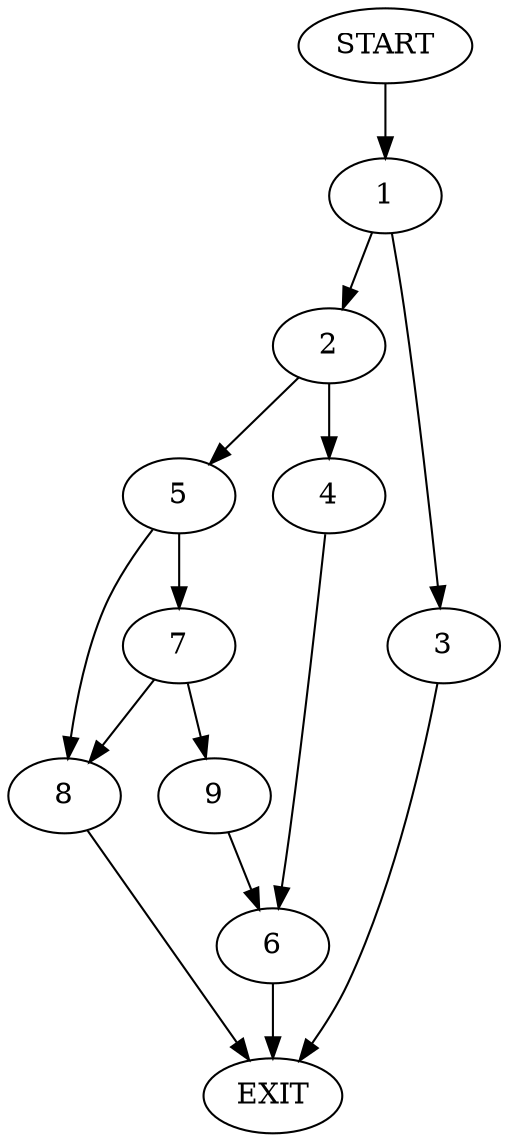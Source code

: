 digraph {
0 [label="START"]
10 [label="EXIT"]
0 -> 1
1 -> 2
1 -> 3
2 -> 4
2 -> 5
3 -> 10
4 -> 6
5 -> 7
5 -> 8
6 -> 10
7 -> 8
7 -> 9
8 -> 10
9 -> 6
}
